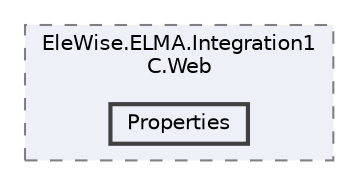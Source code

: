 digraph "Web/Modules/EleWise.ELMA.Integration1C.Web/Properties"
{
 // LATEX_PDF_SIZE
  bgcolor="transparent";
  edge [fontname=Helvetica,fontsize=10,labelfontname=Helvetica,labelfontsize=10];
  node [fontname=Helvetica,fontsize=10,shape=box,height=0.2,width=0.4];
  compound=true
  subgraph clusterdir_3e0cba33f7227cc18c5e42b5475019f9 {
    graph [ bgcolor="#edf0f7", pencolor="grey50", label="EleWise.ELMA.Integration1\lC.Web", fontname=Helvetica,fontsize=10 style="filled,dashed", URL="dir_3e0cba33f7227cc18c5e42b5475019f9.html",tooltip=""]
  dir_7d1a5b81699daa3663bfce2a41b0bd0c [label="Properties", fillcolor="#edf0f7", color="grey25", style="filled,bold", URL="dir_7d1a5b81699daa3663bfce2a41b0bd0c.html",tooltip=""];
  }
}
